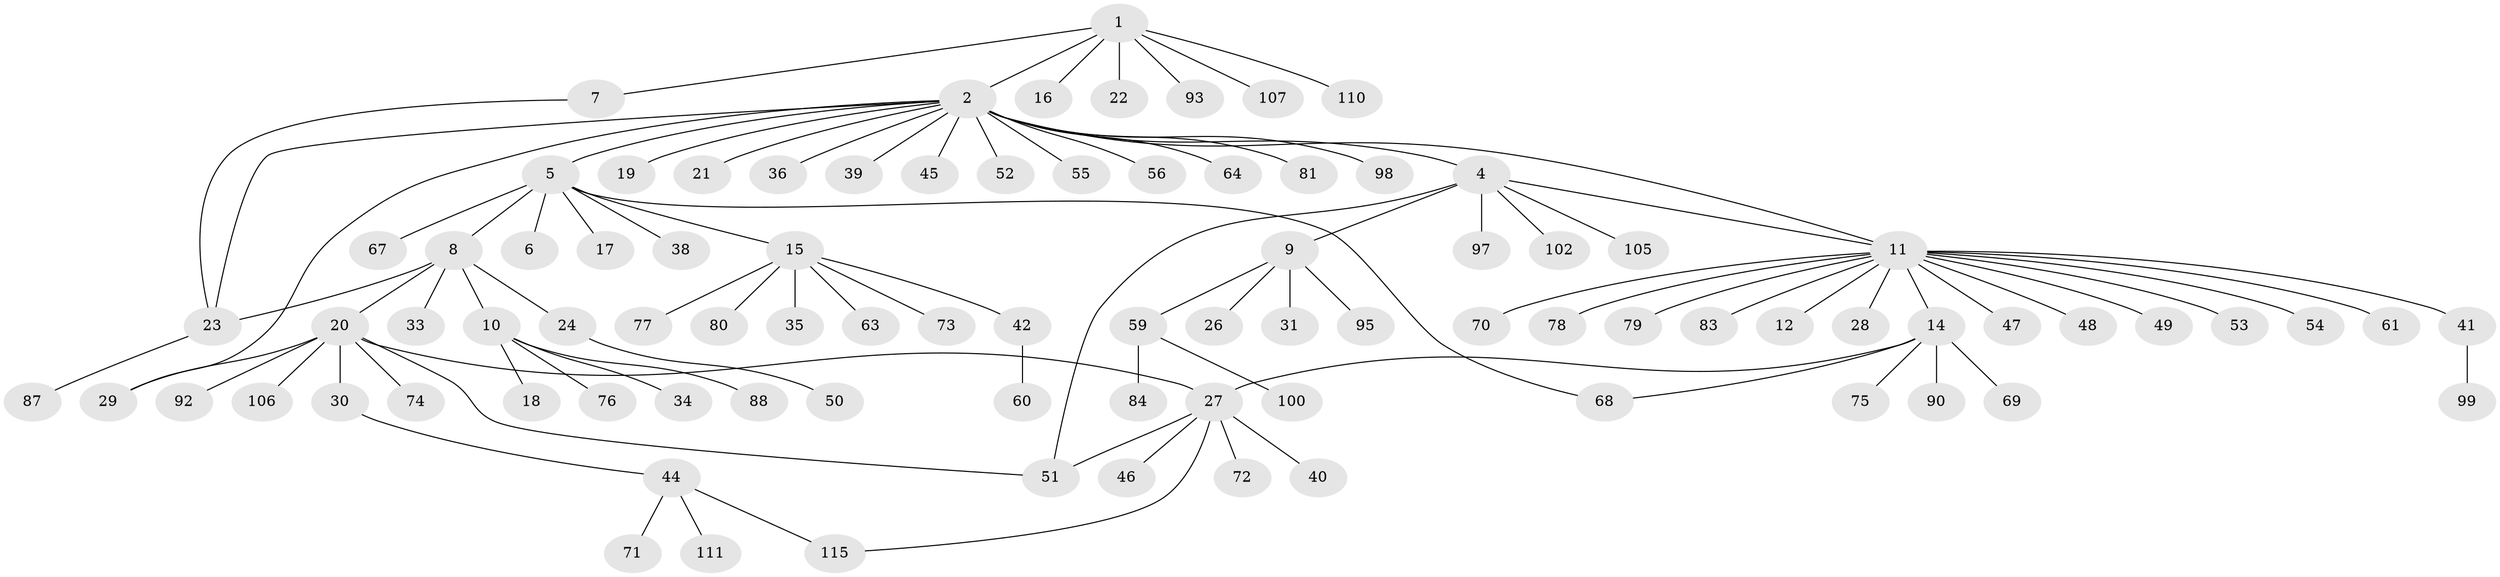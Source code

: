 // original degree distribution, {7: 0.017391304347826087, 15: 0.017391304347826087, 5: 0.02608695652173913, 6: 0.02608695652173913, 9: 0.017391304347826087, 1: 0.6173913043478261, 3: 0.08695652173913043, 8: 0.008695652173913044, 2: 0.16521739130434782, 4: 0.017391304347826087}
// Generated by graph-tools (version 1.1) at 2025/41/03/06/25 10:41:49]
// undirected, 89 vertices, 97 edges
graph export_dot {
graph [start="1"]
  node [color=gray90,style=filled];
  1 [super="+37"];
  2 [super="+3"];
  4 [super="+94"];
  5 [super="+89"];
  6;
  7 [super="+114"];
  8 [super="+85"];
  9 [super="+25"];
  10 [super="+32"];
  11 [super="+13"];
  12;
  14 [super="+58"];
  15 [super="+62"];
  16;
  17;
  18 [super="+96"];
  19;
  20 [super="+108"];
  21 [super="+104"];
  22;
  23 [super="+91"];
  24 [super="+82"];
  26 [super="+43"];
  27 [super="+57"];
  28;
  29;
  30 [super="+113"];
  31;
  33;
  34;
  35;
  36;
  38;
  39;
  40;
  41;
  42;
  44 [super="+103"];
  45 [super="+101"];
  46;
  47;
  48;
  49;
  50;
  51 [super="+86"];
  52;
  53;
  54;
  55;
  56 [super="+65"];
  59 [super="+66"];
  60;
  61;
  63;
  64;
  67;
  68 [super="+112"];
  69;
  70;
  71;
  72;
  73;
  74;
  75;
  76;
  77;
  78;
  79;
  80;
  81;
  83;
  84;
  87;
  88;
  90;
  92;
  93;
  95;
  97;
  98;
  99;
  100 [super="+109"];
  102;
  105;
  106;
  107;
  110;
  111;
  115;
  1 -- 2;
  1 -- 7;
  1 -- 16;
  1 -- 22;
  1 -- 93;
  1 -- 107;
  1 -- 110;
  2 -- 4;
  2 -- 5;
  2 -- 19;
  2 -- 21;
  2 -- 29;
  2 -- 39;
  2 -- 45;
  2 -- 52;
  2 -- 55;
  2 -- 56;
  2 -- 64;
  2 -- 81;
  2 -- 98 [weight=2];
  2 -- 36;
  2 -- 23;
  2 -- 11;
  4 -- 9;
  4 -- 102;
  4 -- 105;
  4 -- 51;
  4 -- 97;
  4 -- 11;
  5 -- 6;
  5 -- 8;
  5 -- 15;
  5 -- 17;
  5 -- 38;
  5 -- 67;
  5 -- 68;
  7 -- 23;
  8 -- 10;
  8 -- 20;
  8 -- 24;
  8 -- 33;
  8 -- 23;
  9 -- 26;
  9 -- 31;
  9 -- 59;
  9 -- 95;
  10 -- 18;
  10 -- 76;
  10 -- 88;
  10 -- 34;
  11 -- 12;
  11 -- 14;
  11 -- 28;
  11 -- 41;
  11 -- 47;
  11 -- 49;
  11 -- 53;
  11 -- 61;
  11 -- 70;
  11 -- 78;
  11 -- 79;
  11 -- 83;
  11 -- 48;
  11 -- 54;
  14 -- 27;
  14 -- 75;
  14 -- 90;
  14 -- 68;
  14 -- 69;
  15 -- 35;
  15 -- 42;
  15 -- 73;
  15 -- 77;
  15 -- 80;
  15 -- 63;
  20 -- 27;
  20 -- 29;
  20 -- 30;
  20 -- 51;
  20 -- 74;
  20 -- 92;
  20 -- 106;
  23 -- 87;
  24 -- 50;
  27 -- 40;
  27 -- 46;
  27 -- 51;
  27 -- 72;
  27 -- 115;
  30 -- 44;
  41 -- 99;
  42 -- 60;
  44 -- 71;
  44 -- 115;
  44 -- 111;
  59 -- 84;
  59 -- 100;
}
